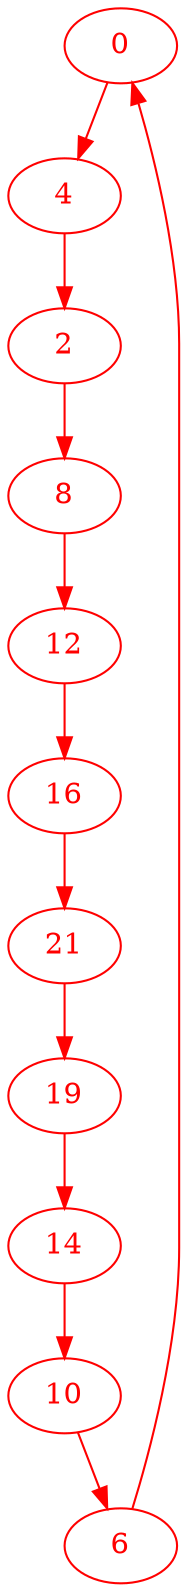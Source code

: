 digraph g{
node [color = red, fontcolor=red]; 0 2 4 6 8 10 12 14 16 19 21 ;
0 -> 4 [color=red] ;
2 -> 8 [color=red] ;
4 -> 2 [color=red] ;
6 -> 0 [color=red] ;
8 -> 12 [color=red] ;
10 -> 6 [color=red] ;
12 -> 16 [color=red] ;
14 -> 10 [color=red] ;
16 -> 21 [color=red] ;
19 -> 14 [color=red] ;
21 -> 19 [color=red] ;
}